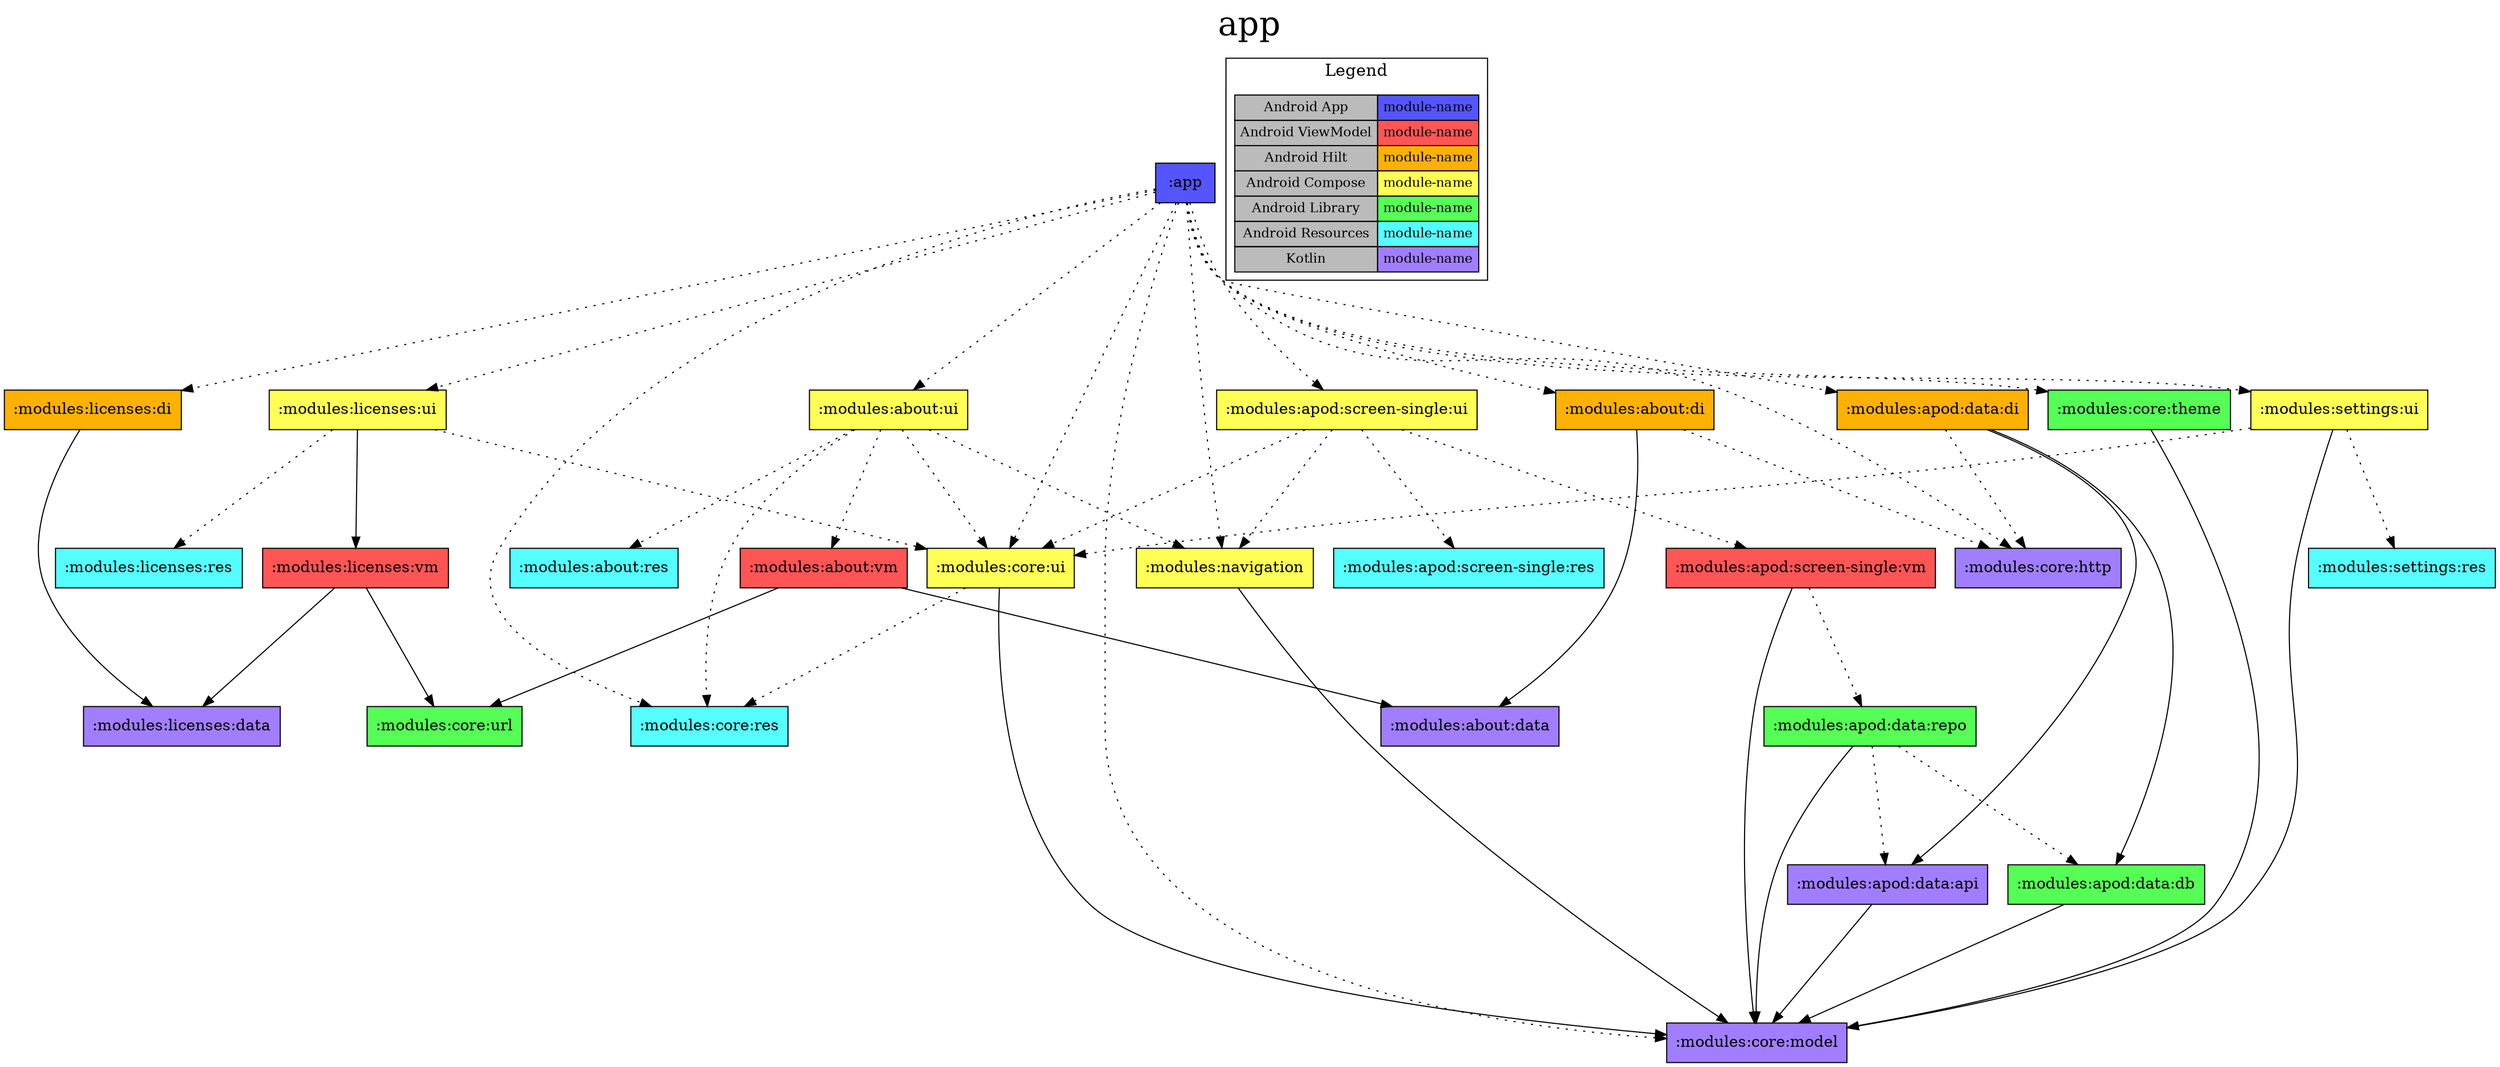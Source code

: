 digraph {
edge ["dir"="forward"]
graph ["dpi"="100","label"="app","labelloc"="t","fontsize"="30","ranksep"="1.5"]
node ["style"="filled"]
":app" ["shape"="box","fillcolor"="#5555FF"]
":modules:about:di" ["fillcolor"="#FCB103","shape"="box"]
":modules:about:data" ["fillcolor"="#A17EFF","shape"="box"]
":modules:core:http" ["fillcolor"="#A17EFF","shape"="box"]
":modules:about:ui" ["fillcolor"="#FFFF55","shape"="box"]
":modules:about:res" ["fillcolor"="#55FFFF","shape"="box"]
":modules:about:vm" ["fillcolor"="#FF5555","shape"="box"]
":modules:core:url" ["fillcolor"="#55FF55","shape"="box"]
":modules:core:res" ["fillcolor"="#55FFFF","shape"="box"]
":modules:core:ui" ["fillcolor"="#FFFF55","shape"="box"]
":modules:core:model" ["fillcolor"="#A17EFF","shape"="box"]
":modules:navigation" ["fillcolor"="#FFFF55","shape"="box"]
":modules:apod:data:di" ["fillcolor"="#FCB103","shape"="box"]
":modules:apod:data:api" ["fillcolor"="#A17EFF","shape"="box"]
":modules:apod:data:db" ["fillcolor"="#55FF55","shape"="box"]
":modules:apod:screen-single:ui" ["fillcolor"="#FFFF55","shape"="box"]
":modules:apod:screen-single:res" ["fillcolor"="#55FFFF","shape"="box"]
":modules:apod:screen-single:vm" ["fillcolor"="#FF5555","shape"="box"]
":modules:apod:data:repo" ["fillcolor"="#55FF55","shape"="box"]
":modules:core:theme" ["fillcolor"="#55FF55","shape"="box"]
":modules:licenses:di" ["fillcolor"="#FCB103","shape"="box"]
":modules:licenses:data" ["fillcolor"="#A17EFF","shape"="box"]
":modules:licenses:ui" ["fillcolor"="#FFFF55","shape"="box"]
":modules:licenses:vm" ["fillcolor"="#FF5555","shape"="box"]
":modules:licenses:res" ["fillcolor"="#55FFFF","shape"="box"]
":modules:settings:ui" ["fillcolor"="#FFFF55","shape"="box"]
":modules:settings:res" ["fillcolor"="#55FFFF","shape"="box"]
{
edge ["dir"="none"]
graph ["rank"="same"]
":app"
}
subgraph "cluster_legend" {
edge ["dir"="none"]
graph ["label"="Legend","fontsize"="15"]
"Legend" ["style"="filled","fillcolor"="#bbbbbb","shape"="none","margin"="0","fontsize"="12","label"=<
<TABLE BORDER="0" CELLBORDER="1" CELLSPACING="0" CELLPADDING="4">
<TR><TD>Android App</TD><TD BGCOLOR="#5555FF">module-name</TD></TR>
<TR><TD>Android ViewModel</TD><TD BGCOLOR="#FF5555">module-name</TD></TR>
<TR><TD>Android Hilt</TD><TD BGCOLOR="#FCB103">module-name</TD></TR>
<TR><TD>Android Compose</TD><TD BGCOLOR="#FFFF55">module-name</TD></TR>
<TR><TD>Android Library</TD><TD BGCOLOR="#55FF55">module-name</TD></TR>
<TR><TD>Android Resources</TD><TD BGCOLOR="#55FFFF">module-name</TD></TR>
<TR><TD>Kotlin</TD><TD BGCOLOR="#A17EFF">module-name</TD></TR>
</TABLE>
>]
}
":app" -> ":modules:about:di" ["style"="dotted"]
":app" -> ":modules:about:ui" ["style"="dotted"]
":app" -> ":modules:apod:data:di" ["style"="dotted"]
":app" -> ":modules:apod:screen-single:ui" ["style"="dotted"]
":app" -> ":modules:core:http" ["style"="dotted"]
":app" -> ":modules:core:model" ["style"="dotted"]
":app" -> ":modules:core:res" ["style"="dotted"]
":app" -> ":modules:core:theme" ["style"="dotted"]
":app" -> ":modules:core:ui" ["style"="dotted"]
":app" -> ":modules:licenses:di" ["style"="dotted"]
":app" -> ":modules:licenses:ui" ["style"="dotted"]
":app" -> ":modules:navigation" ["style"="dotted"]
":app" -> ":modules:settings:ui" ["style"="dotted"]
":modules:about:di" -> ":modules:about:data"
":modules:about:di" -> ":modules:core:http" ["style"="dotted"]
":modules:about:ui" -> ":modules:about:res" ["style"="dotted"]
":modules:about:ui" -> ":modules:about:vm" ["style"="dotted"]
":modules:about:ui" -> ":modules:core:res" ["style"="dotted"]
":modules:about:ui" -> ":modules:core:ui" ["style"="dotted"]
":modules:about:ui" -> ":modules:navigation" ["style"="dotted"]
":modules:about:vm" -> ":modules:about:data"
":modules:about:vm" -> ":modules:core:url"
":modules:core:ui" -> ":modules:core:model"
":modules:core:ui" -> ":modules:core:res" ["style"="dotted"]
":modules:navigation" -> ":modules:core:model"
":modules:apod:data:di" -> ":modules:apod:data:api"
":modules:apod:data:di" -> ":modules:apod:data:db"
":modules:apod:data:di" -> ":modules:core:http" ["style"="dotted"]
":modules:apod:data:api" -> ":modules:core:model"
":modules:apod:data:db" -> ":modules:core:model"
":modules:apod:screen-single:ui" -> ":modules:apod:screen-single:res" ["style"="dotted"]
":modules:apod:screen-single:ui" -> ":modules:apod:screen-single:vm" ["style"="dotted"]
":modules:apod:screen-single:ui" -> ":modules:core:ui" ["style"="dotted"]
":modules:apod:screen-single:ui" -> ":modules:navigation" ["style"="dotted"]
":modules:apod:screen-single:vm" -> ":modules:core:model"
":modules:apod:screen-single:vm" -> ":modules:apod:data:repo" ["style"="dotted"]
":modules:apod:data:repo" -> ":modules:core:model"
":modules:apod:data:repo" -> ":modules:apod:data:api" ["style"="dotted"]
":modules:apod:data:repo" -> ":modules:apod:data:db" ["style"="dotted"]
":modules:core:theme" -> ":modules:core:model"
":modules:licenses:di" -> ":modules:licenses:data"
":modules:licenses:ui" -> ":modules:licenses:vm"
":modules:licenses:ui" -> ":modules:licenses:res" ["style"="dotted"]
":modules:licenses:ui" -> ":modules:core:ui" ["style"="dotted"]
":modules:licenses:vm" -> ":modules:core:url"
":modules:licenses:vm" -> ":modules:licenses:data"
":modules:settings:ui" -> ":modules:core:model"
":modules:settings:ui" -> ":modules:core:ui" ["style"="dotted"]
":modules:settings:ui" -> ":modules:settings:res" ["style"="dotted"]
}